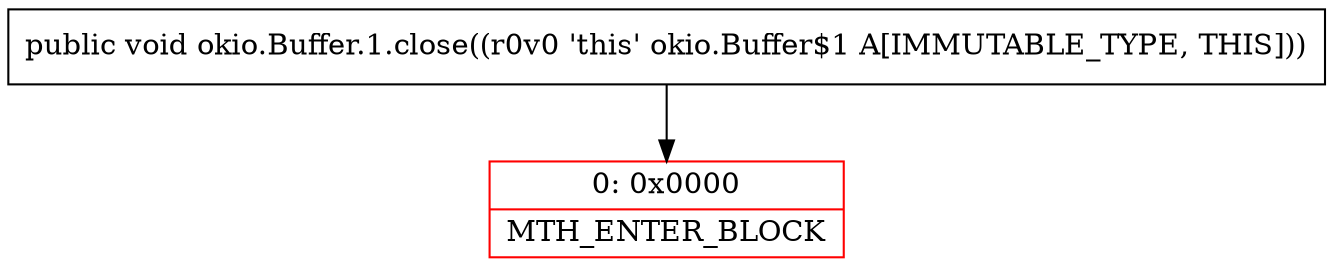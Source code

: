 digraph "CFG forokio.Buffer.1.close()V" {
subgraph cluster_Region_44628111 {
label = "R(0)";
node [shape=record,color=blue];
}
Node_0 [shape=record,color=red,label="{0\:\ 0x0000|MTH_ENTER_BLOCK\l}"];
MethodNode[shape=record,label="{public void okio.Buffer.1.close((r0v0 'this' okio.Buffer$1 A[IMMUTABLE_TYPE, THIS])) }"];
MethodNode -> Node_0;
}

